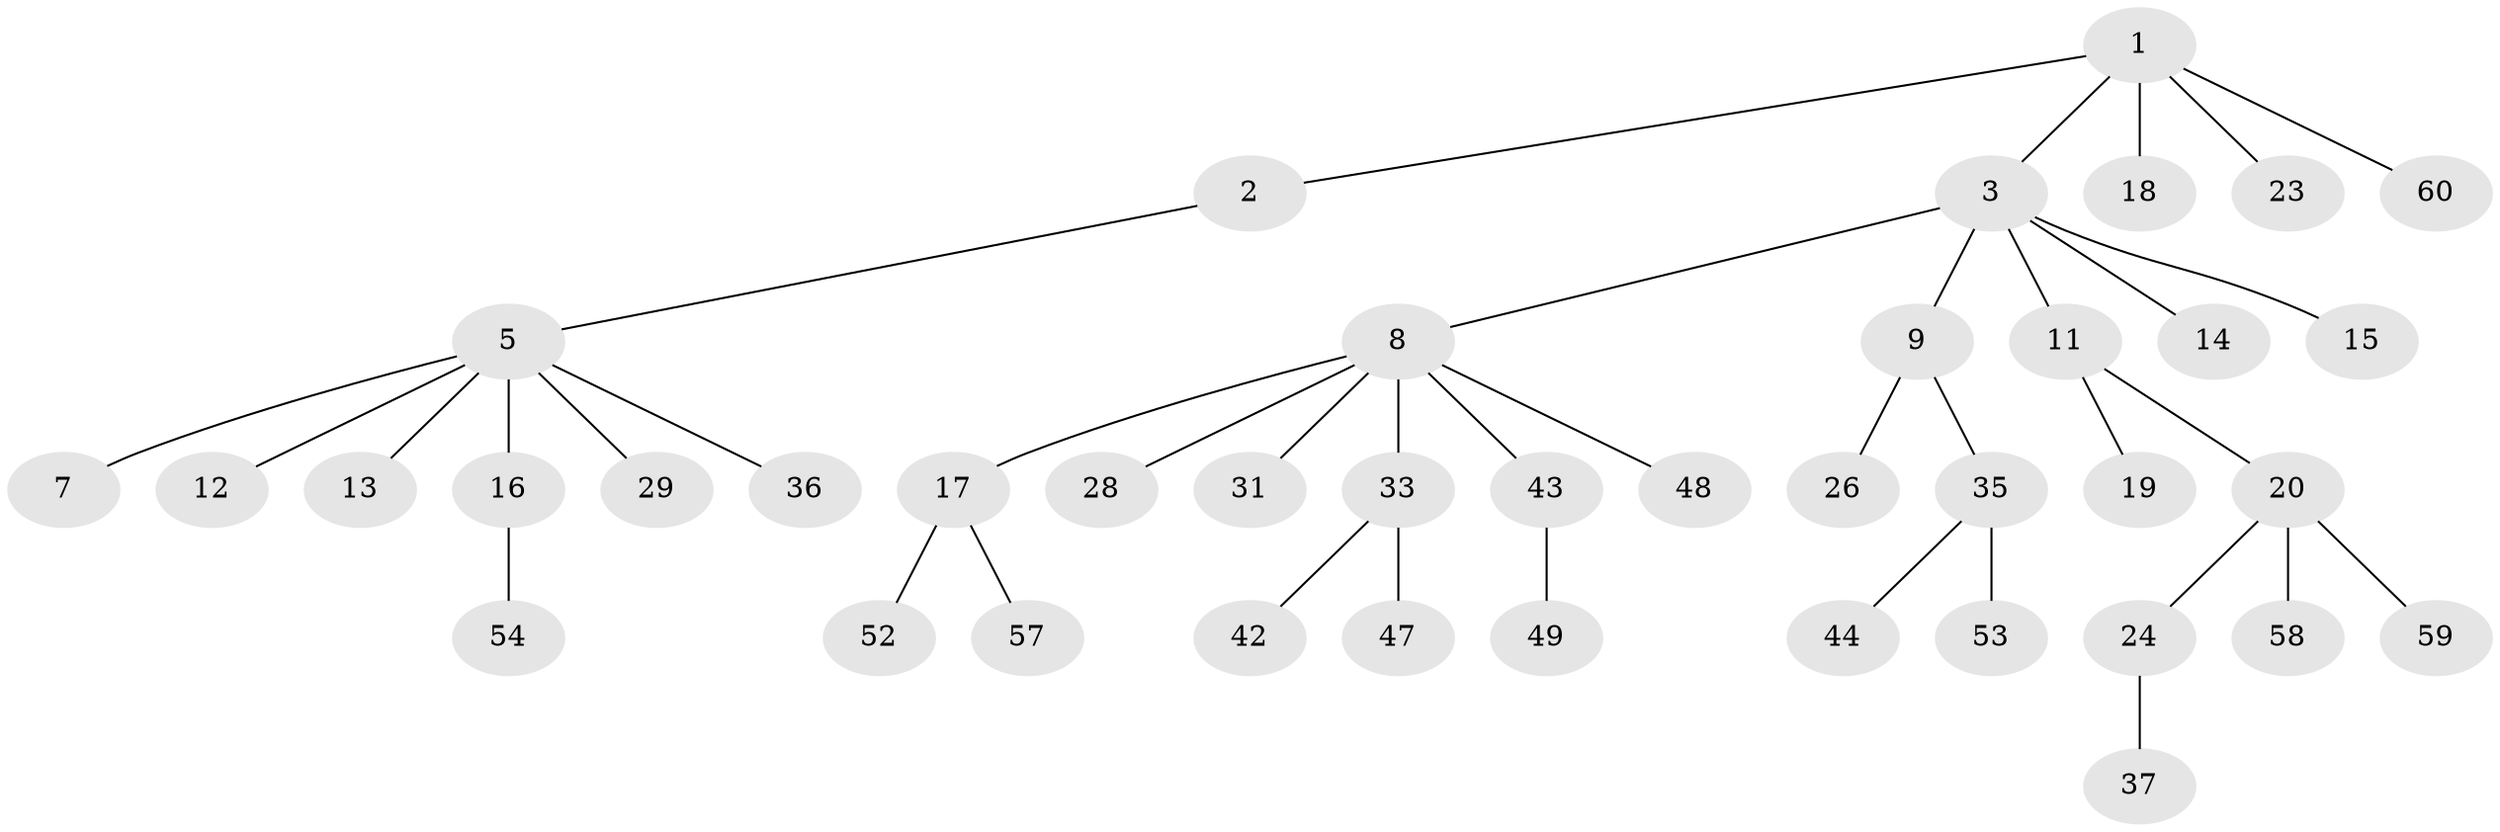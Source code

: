 // Generated by graph-tools (version 1.1) at 2025/52/02/27/25 19:52:10]
// undirected, 40 vertices, 39 edges
graph export_dot {
graph [start="1"]
  node [color=gray90,style=filled];
  1 [super="+21"];
  2;
  3 [super="+4"];
  5 [super="+6"];
  7;
  8 [super="+10"];
  9 [super="+30"];
  11 [super="+56"];
  12;
  13;
  14 [super="+41"];
  15;
  16 [super="+45"];
  17 [super="+22"];
  18 [super="+25"];
  19;
  20 [super="+32"];
  23 [super="+27"];
  24 [super="+38"];
  26;
  28 [super="+55"];
  29;
  31;
  33 [super="+34"];
  35 [super="+39"];
  36;
  37 [super="+40"];
  42 [super="+46"];
  43 [super="+50"];
  44;
  47;
  48;
  49 [super="+51"];
  52;
  53;
  54;
  57;
  58;
  59;
  60;
  1 -- 2;
  1 -- 3;
  1 -- 18;
  1 -- 23;
  1 -- 60;
  2 -- 5;
  3 -- 14;
  3 -- 8;
  3 -- 9;
  3 -- 11;
  3 -- 15;
  5 -- 16;
  5 -- 29;
  5 -- 36;
  5 -- 7;
  5 -- 12;
  5 -- 13;
  8 -- 31;
  8 -- 43;
  8 -- 48;
  8 -- 17;
  8 -- 28;
  8 -- 33;
  9 -- 26;
  9 -- 35;
  11 -- 19;
  11 -- 20;
  16 -- 54;
  17 -- 52;
  17 -- 57;
  20 -- 24;
  20 -- 59;
  20 -- 58;
  24 -- 37;
  33 -- 42;
  33 -- 47;
  35 -- 44;
  35 -- 53;
  43 -- 49;
}

